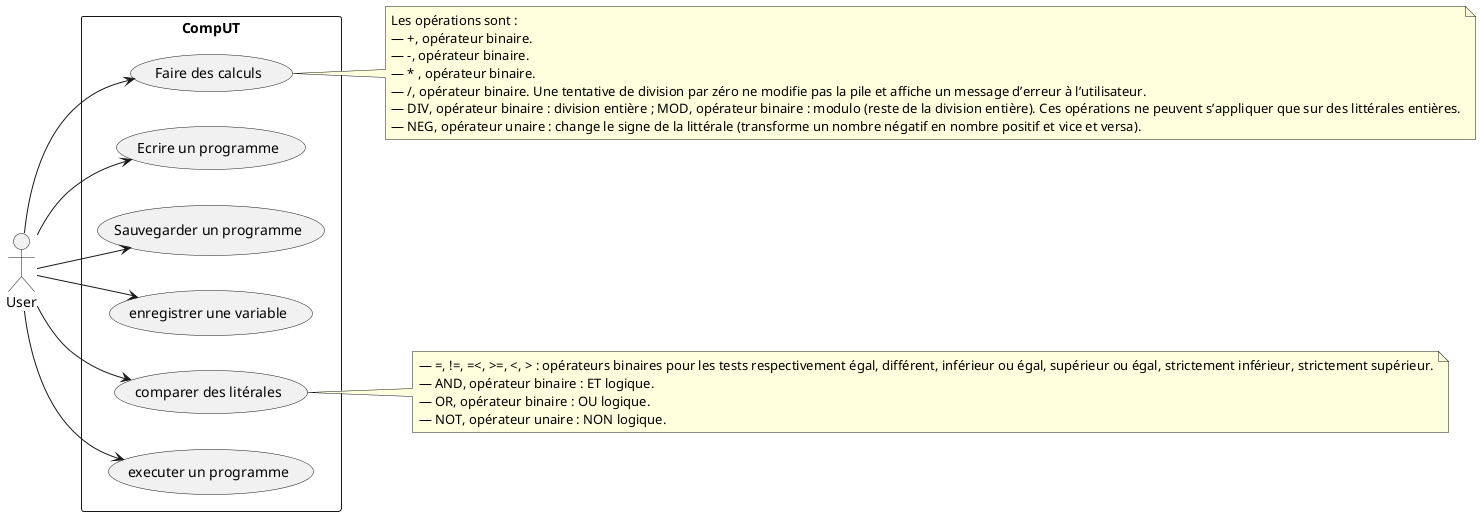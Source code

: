 @startuml
left to right direction
rectangle CompUT{
  (Faire des calculs) as (calcul)
  (Ecrire un programme) as (programme)
  (Sauvegarder un programme) as (save)
  (enregistrer une variable) as (variable)
  (comparer des litérales) as (comparer)
  (executer un programme) as (execProg)
}


User --> (calcul)
User --> (programme)
User --> (save)
User --> (variable)
User --> (comparer)
User --> (execProg)


note right of (calcul)
  Les opérations sont :
  — +, opérateur binaire.
  — -, opérateur binaire.
  — * , opérateur binaire.
  — /, opérateur binaire. Une tentative de division par zéro ne modifie pas la pile et affiche un message d’erreur à l’utilisateur.
  — DIV, opérateur binaire : division entière ; MOD, opérateur binaire : modulo (reste de la division entière). Ces opérations ne peuvent s’appliquer que sur des littérales entières.
  — NEG, opérateur unaire : change le signe de la littérale (transforme un nombre négatif en nombre positif et vice et versa).
end note

note right of (comparer)
  — =, !=, =<, >=, <, > : opérateurs binaires pour les tests respectivement égal, différent, inférieur ou égal, supérieur ou égal, strictement inférieur, strictement supérieur.
  — AND, opérateur binaire : ET logique.
  — OR, opérateur binaire : OU logique.
  — NOT, opérateur unaire : NON logique.
end note
@enduml

